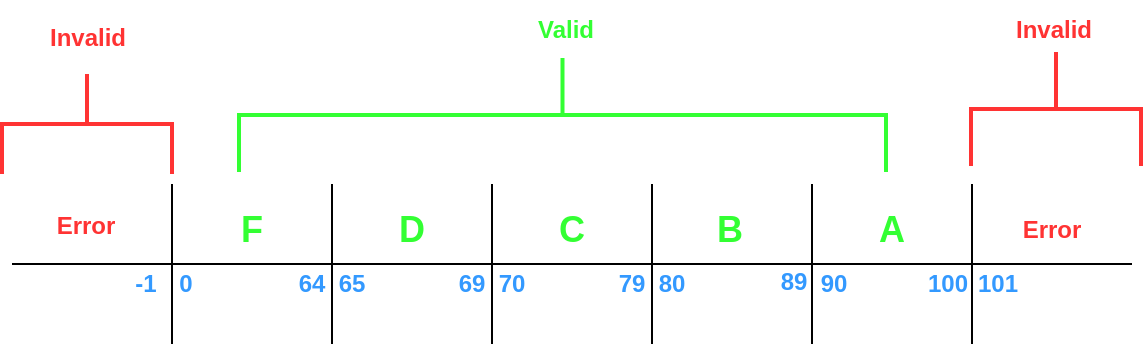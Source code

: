 <mxfile version="24.7.1" type="github">
  <diagram name="Page-1" id="pgEOk2ZZZyg2DZzEbbAK">
    <mxGraphModel dx="836" dy="519" grid="1" gridSize="10" guides="1" tooltips="1" connect="1" arrows="1" fold="1" page="1" pageScale="1" pageWidth="850" pageHeight="1100" math="0" shadow="0">
      <root>
        <mxCell id="0" />
        <mxCell id="1" parent="0" />
        <mxCell id="AD2ohw7JMZflEPI1sQsz-1" value="" style="endArrow=none;html=1;rounded=0;" edge="1" parent="1">
          <mxGeometry width="50" height="50" relative="1" as="geometry">
            <mxPoint x="40" y="240" as="sourcePoint" />
            <mxPoint x="600" y="240" as="targetPoint" />
          </mxGeometry>
        </mxCell>
        <mxCell id="AD2ohw7JMZflEPI1sQsz-2" value="" style="endArrow=none;html=1;rounded=0;" edge="1" parent="1">
          <mxGeometry width="50" height="50" relative="1" as="geometry">
            <mxPoint x="120" y="280" as="sourcePoint" />
            <mxPoint x="120" y="200" as="targetPoint" />
          </mxGeometry>
        </mxCell>
        <mxCell id="AD2ohw7JMZflEPI1sQsz-3" value="" style="endArrow=none;html=1;rounded=0;" edge="1" parent="1">
          <mxGeometry width="50" height="50" relative="1" as="geometry">
            <mxPoint x="200" y="280" as="sourcePoint" />
            <mxPoint x="200" y="200" as="targetPoint" />
          </mxGeometry>
        </mxCell>
        <mxCell id="AD2ohw7JMZflEPI1sQsz-4" value="" style="endArrow=none;html=1;rounded=0;" edge="1" parent="1">
          <mxGeometry width="50" height="50" relative="1" as="geometry">
            <mxPoint x="280" y="280" as="sourcePoint" />
            <mxPoint x="280" y="200" as="targetPoint" />
          </mxGeometry>
        </mxCell>
        <mxCell id="AD2ohw7JMZflEPI1sQsz-5" value="" style="endArrow=none;html=1;rounded=0;" edge="1" parent="1">
          <mxGeometry width="50" height="50" relative="1" as="geometry">
            <mxPoint x="360" y="280" as="sourcePoint" />
            <mxPoint x="360" y="200" as="targetPoint" />
          </mxGeometry>
        </mxCell>
        <mxCell id="AD2ohw7JMZflEPI1sQsz-6" value="" style="endArrow=none;html=1;rounded=0;" edge="1" parent="1">
          <mxGeometry width="50" height="50" relative="1" as="geometry">
            <mxPoint x="440" y="280" as="sourcePoint" />
            <mxPoint x="440" y="200" as="targetPoint" />
          </mxGeometry>
        </mxCell>
        <mxCell id="AD2ohw7JMZflEPI1sQsz-7" value="&lt;font color=&quot;#ff3333&quot;&gt;Error&lt;/font&gt;" style="text;strokeColor=none;align=center;fillColor=none;html=1;verticalAlign=middle;whiteSpace=wrap;rounded=0;fontStyle=1" vertex="1" parent="1">
          <mxGeometry x="37" y="205" width="80" height="32" as="geometry" />
        </mxCell>
        <mxCell id="AD2ohw7JMZflEPI1sQsz-9" value="" style="strokeWidth=2;html=1;shape=mxgraph.flowchart.annotation_2;align=left;labelPosition=right;pointerEvents=1;rotation=90;fontColor=#FF3333;strokeColor=#FF3333;" vertex="1" parent="1">
          <mxGeometry x="52.5" y="127.5" width="50" height="85" as="geometry" />
        </mxCell>
        <mxCell id="AD2ohw7JMZflEPI1sQsz-10" value="&lt;font color=&quot;#ff3333&quot;&gt;Invalid&lt;/font&gt;" style="text;strokeColor=none;align=center;fillColor=none;html=1;verticalAlign=middle;whiteSpace=wrap;rounded=0;fontStyle=1" vertex="1" parent="1">
          <mxGeometry x="47.5" y="112" width="60" height="30" as="geometry" />
        </mxCell>
        <mxCell id="AD2ohw7JMZflEPI1sQsz-11" value="&lt;font style=&quot;font-size: 18px;&quot;&gt;F&lt;/font&gt;" style="text;strokeColor=none;align=center;fillColor=none;html=1;verticalAlign=middle;whiteSpace=wrap;rounded=0;fontStyle=1;fontColor=#33FF33;fontSize=18;" vertex="1" parent="1">
          <mxGeometry x="130" y="208" width="60" height="30" as="geometry" />
        </mxCell>
        <mxCell id="AD2ohw7JMZflEPI1sQsz-12" value="D" style="text;strokeColor=none;align=center;fillColor=none;html=1;verticalAlign=middle;whiteSpace=wrap;rounded=0;fontStyle=1;fontColor=#33FF33;fontSize=18;" vertex="1" parent="1">
          <mxGeometry x="210" y="208" width="60" height="30" as="geometry" />
        </mxCell>
        <mxCell id="AD2ohw7JMZflEPI1sQsz-13" value="C" style="text;strokeColor=none;align=center;fillColor=none;html=1;verticalAlign=middle;whiteSpace=wrap;rounded=0;fontStyle=1;fontColor=#33FF33;fontSize=18;" vertex="1" parent="1">
          <mxGeometry x="290" y="208" width="60" height="30" as="geometry" />
        </mxCell>
        <mxCell id="AD2ohw7JMZflEPI1sQsz-14" value="B&lt;span style=&quot;color: rgba(0, 0, 0, 0); font-family: monospace; font-size: 0px; font-weight: 400; text-align: start; text-wrap: nowrap;&quot;&gt;%3CmxGraphModel%3E%3Croot%3E%3CmxCell%20id%3D%220%22%2F%3E%3CmxCell%20id%3D%221%22%20parent%3D%220%22%2F%3E%3CmxCell%20id%3D%222%22%20value%3D%22C%22%20style%3D%22text%3BstrokeColor%3Dnone%3Balign%3Dcenter%3BfillColor%3Dnone%3Bhtml%3D1%3BverticalAlign%3Dmiddle%3BwhiteSpace%3Dwrap%3Brounded%3D0%3BfontStyle%3D1%3BfontColor%3D%2333FF33%3BfontSize%3D18%3B%22%20vertex%3D%221%22%20parent%3D%221%22%3E%3CmxGeometry%20x%3D%22290%22%20y%3D%22208%22%20width%3D%2260%22%20height%3D%2230%22%20as%3D%22geometry%22%2F%3E%3C%2FmxCell%3E%3C%2Froot%3E%3C%2FmxGraphModel%3Ev&lt;/span&gt;&lt;span style=&quot;color: rgba(0, 0, 0, 0); font-family: monospace; font-size: 0px; font-weight: 400; text-align: start; text-wrap: nowrap;&quot;&gt;%3CmxGraphModel%3E%3Croot%3E%3CmxCell%20id%3D%220%22%2F%3E%3CmxCell%20id%3D%221%22%20parent%3D%220%22%2F%3E%3CmxCell%20id%3D%222%22%20value%3D%22C%22%20style%3D%22text%3BstrokeColor%3Dnone%3Balign%3Dcenter%3BfillColor%3Dnone%3Bhtml%3D1%3BverticalAlign%3Dmiddle%3BwhiteSpace%3Dwrap%3Brounded%3D0%3BfontStyle%3D1%3BfontColor%3D%2333FF33%3BfontSize%3D18%3B%22%20vertex%3D%221%22%20parent%3D%221%22%3E%3CmxGeometry%20x%3D%22290%22%20y%3D%22208%22%20width%3D%2260%22%20height%3D%2230%22%20as%3D%22geometry%22%2F%3E%3C%2FmxCell%3E%3C%2Froot%3E%3C%2FmxGraphModel%3E&lt;/span&gt;" style="text;strokeColor=none;align=center;fillColor=none;html=1;verticalAlign=middle;whiteSpace=wrap;rounded=0;fontStyle=1;fontColor=#33FF33;fontSize=18;" vertex="1" parent="1">
          <mxGeometry x="369" y="208" width="60" height="30" as="geometry" />
        </mxCell>
        <mxCell id="AD2ohw7JMZflEPI1sQsz-15" value="A" style="text;strokeColor=none;align=center;fillColor=none;html=1;verticalAlign=middle;whiteSpace=wrap;rounded=0;fontStyle=1;fontColor=#33FF33;fontSize=18;" vertex="1" parent="1">
          <mxGeometry x="450" y="208" width="60" height="30" as="geometry" />
        </mxCell>
        <mxCell id="AD2ohw7JMZflEPI1sQsz-16" value="" style="endArrow=none;html=1;rounded=0;" edge="1" parent="1">
          <mxGeometry width="50" height="50" relative="1" as="geometry">
            <mxPoint x="520" y="280" as="sourcePoint" />
            <mxPoint x="520" y="200" as="targetPoint" />
          </mxGeometry>
        </mxCell>
        <mxCell id="AD2ohw7JMZflEPI1sQsz-17" value="&lt;font color=&quot;#ff3333&quot;&gt;Error&lt;/font&gt;" style="text;strokeColor=none;align=center;fillColor=none;html=1;verticalAlign=middle;whiteSpace=wrap;rounded=0;fontStyle=1" vertex="1" parent="1">
          <mxGeometry x="530" y="208" width="60" height="30" as="geometry" />
        </mxCell>
        <mxCell id="AD2ohw7JMZflEPI1sQsz-18" value="" style="strokeWidth=2;html=1;shape=mxgraph.flowchart.annotation_2;align=left;labelPosition=right;pointerEvents=1;rotation=90;fontColor=#FF3333;strokeColor=#FF3333;" vertex="1" parent="1">
          <mxGeometry x="533.5" y="120" width="57" height="85" as="geometry" />
        </mxCell>
        <mxCell id="AD2ohw7JMZflEPI1sQsz-19" value="&lt;font color=&quot;#ff3333&quot;&gt;Invalid&lt;/font&gt;" style="text;strokeColor=none;align=center;fillColor=none;html=1;verticalAlign=middle;whiteSpace=wrap;rounded=0;fontStyle=1" vertex="1" parent="1">
          <mxGeometry x="530.5" y="108" width="60" height="30" as="geometry" />
        </mxCell>
        <mxCell id="AD2ohw7JMZflEPI1sQsz-20" value="" style="strokeWidth=2;html=1;shape=mxgraph.flowchart.annotation_2;align=left;labelPosition=right;pointerEvents=1;rotation=90;fontColor=#FF3333;strokeColor=#33FF33;" vertex="1" parent="1">
          <mxGeometry x="286.75" y="3.75" width="57" height="323.5" as="geometry" />
        </mxCell>
        <mxCell id="AD2ohw7JMZflEPI1sQsz-21" value="&lt;font&gt;Valid&lt;/font&gt;" style="text;strokeColor=none;align=center;fillColor=none;html=1;verticalAlign=middle;whiteSpace=wrap;rounded=0;fontStyle=1;fontColor=#33FF33;" vertex="1" parent="1">
          <mxGeometry x="286.75" y="108" width="60" height="30" as="geometry" />
        </mxCell>
        <mxCell id="AD2ohw7JMZflEPI1sQsz-22" value="-1" style="text;strokeColor=none;align=center;fillColor=none;html=1;verticalAlign=middle;whiteSpace=wrap;rounded=0;fontColor=#3399FF;fontStyle=1" vertex="1" parent="1">
          <mxGeometry x="97" y="244" width="20" height="12" as="geometry" />
        </mxCell>
        <mxCell id="AD2ohw7JMZflEPI1sQsz-23" value="0&lt;span style=&quot;color: rgba(0, 0, 0, 0); font-family: monospace; font-size: 0px; font-weight: 400; text-align: start; text-wrap: nowrap;&quot;&gt;%3CmxGraphModel%3E%3Croot%3E%3CmxCell%20id%3D%220%22%2F%3E%3CmxCell%20id%3D%221%22%20parent%3D%220%22%2F%3E%3CmxCell%20id%3D%222%22%20value%3D%22-1%22%20style%3D%22text%3BstrokeColor%3Dnone%3Balign%3Dcenter%3BfillColor%3Dnone%3Bhtml%3D1%3BverticalAlign%3Dmiddle%3BwhiteSpace%3Dwrap%3Brounded%3D0%3BfontColor%3D%233399FF%3BfontStyle%3D1%22%20vertex%3D%221%22%20parent%3D%221%22%3E%3CmxGeometry%20x%3D%2297%22%20y%3D%22244%22%20width%3D%2220%22%20height%3D%2212%22%20as%3D%22geometry%22%2F%3E%3C%2FmxCell%3E%3C%2Froot%3E%3C%2FmxGraphModel%3E&lt;/span&gt;" style="text;strokeColor=none;align=center;fillColor=none;html=1;verticalAlign=middle;whiteSpace=wrap;rounded=0;fontColor=#3399FF;fontStyle=1" vertex="1" parent="1">
          <mxGeometry x="117" y="244" width="20" height="12" as="geometry" />
        </mxCell>
        <mxCell id="AD2ohw7JMZflEPI1sQsz-24" value="64&lt;span style=&quot;color: rgba(0, 0, 0, 0); font-family: monospace; font-size: 0px; font-weight: 400; text-align: start; text-wrap: nowrap;&quot;&gt;%3CmxGraphModel%3E%3Croot%3E%3CmxCell%20id%3D%220%22%2F%3E%3CmxCell%20id%3D%221%22%20parent%3D%220%22%2F%3E%3CmxCell%20id%3D%222%22%20value%3D%220%26lt%3Bspan%20style%3D%26quot%3Bcolor%3A%20rgba(0%2C%200%2C%200%2C%200)%3B%20font-family%3A%20monospace%3B%20font-size%3A%200px%3B%20font-weight%3A%20400%3B%20text-align%3A%20start%3B%20text-wrap%3A%20nowrap%3B%26quot%3B%26gt%3B%253CmxGraphModel%253E%253Croot%253E%253CmxCell%2520id%253D%25220%2522%252F%253E%253CmxCell%2520id%253D%25221%2522%2520parent%253D%25220%2522%252F%253E%253CmxCell%2520id%253D%25222%2522%2520value%253D%2522-1%2522%2520style%253D%2522text%253BstrokeColor%253Dnone%253Balign%253Dcenter%253BfillColor%253Dnone%253Bhtml%253D1%253BverticalAlign%253Dmiddle%253BwhiteSpace%253Dwrap%253Brounded%253D0%253BfontColor%253D%25233399FF%253BfontStyle%253D1%2522%2520vertex%253D%25221%2522%2520parent%253D%25221%2522%253E%253CmxGeometry%2520x%253D%252297%2522%2520y%253D%2522244%2522%2520width%253D%252220%2522%2520height%253D%252212%2522%2520as%253D%2522geometry%2522%252F%253E%253C%252FmxCell%253E%253C%252Froot%253E%253C%252FmxGraphModel%253E%26lt%3B%2Fspan%26gt%3B%22%20style%3D%22text%3BstrokeColor%3Dnone%3Balign%3Dcenter%3BfillColor%3Dnone%3Bhtml%3D1%3BverticalAlign%3Dmiddle%3BwhiteSpace%3Dwrap%3Brounded%3D0%3BfontColor%3D%233399FF%3BfontStyle%3D1%22%20vertex%3D%221%22%20parent%3D%221%22%3E%3CmxGeometry%20x%3D%22117%22%20y%3D%22244%22%20width%3D%2220%22%20height%3D%2212%22%20as%3D%22geometry%22%2F%3E%3C%2FmxCell%3E%3C%2Froot%3E%3C%2FmxGraphModel%3E&lt;/span&gt;" style="text;strokeColor=none;align=center;fillColor=none;html=1;verticalAlign=middle;whiteSpace=wrap;rounded=0;fontColor=#3399FF;fontStyle=1" vertex="1" parent="1">
          <mxGeometry x="180" y="244" width="20" height="12" as="geometry" />
        </mxCell>
        <mxCell id="AD2ohw7JMZflEPI1sQsz-25" value="65&lt;span style=&quot;color: rgba(0, 0, 0, 0); font-family: monospace; font-size: 0px; font-weight: 400; text-align: start; text-wrap: nowrap;&quot;&gt;%3CmxGraphModel%3E%3Croot%3E%3CmxCell%20id%3D%220%22%2F%3E%3CmxCell%20id%3D%221%22%20parent%3D%220%22%2F%3E%3CmxCell%20id%3D%222%22%20value%3D%220%26lt%3Bspan%20style%3D%26quot%3Bcolor%3A%20rgba(0%2C%200%2C%200%2C%200)%3B%20font-family%3A%20monospace%3B%20font-size%3A%200px%3B%20font-weight%3A%20400%3B%20text-align%3A%20start%3B%20text-wrap%3A%20nowrap%3B%26quot%3B%26gt%3B%253CmxGraphModel%253E%253Croot%253E%253CmxCell%2520id%253D%25220%2522%252F%253E%253CmxCell%2520id%253D%25221%2522%2520parent%253D%25220%2522%252F%253E%253CmxCell%2520id%253D%25222%2522%2520value%253D%2522-1%2522%2520style%253D%2522text%253BstrokeColor%253Dnone%253Balign%253Dcenter%253BfillColor%253Dnone%253Bhtml%253D1%253BverticalAlign%253Dmiddle%253BwhiteSpace%253Dwrap%253Brounded%253D0%253BfontColor%253D%25233399FF%253BfontStyle%253D1%2522%2520vertex%253D%25221%2522%2520parent%253D%25221%2522%253E%253CmxGeometry%2520x%253D%252297%2522%2520y%253D%2522244%2522%2520width%253D%252220%2522%2520height%253D%252212%2522%2520as%253D%2522geometry%2522%252F%253E%253C%252FmxCell%253E%253C%252Froot%253E%253C%252FmxGraphModel%253E%26lt%3B%2Fspan%26gt%3B%22%20style%3D%22text%3BstrokeColor%3Dnone%3Balign%3Dcenter%3BfillColor%3Dnone%3Bhtml%3D1%3BverticalAlign%3Dmiddle%3BwhiteSpace%3Dwrap%3Brounded%3D0%3BfontColor%3D%233399FF%3BfontStyle%3D1%22%20vertex%3D%221%22%20parent%3D%221%22%3E%3CmxGeometry%20x%3D%22117%22%20y%3D%22244%22%20width%3D%2220%22%20height%3D%2212%22%20as%3D%22geometry%22%2F%3E%3C%2FmxCell%3E%3C%2Froot%3E%3C%2FmxGraphModel%35&lt;/span&gt;" style="text;strokeColor=none;align=center;fillColor=none;html=1;verticalAlign=middle;whiteSpace=wrap;rounded=0;fontColor=#3399FF;fontStyle=1" vertex="1" parent="1">
          <mxGeometry x="200" y="244" width="20" height="12" as="geometry" />
        </mxCell>
        <mxCell id="AD2ohw7JMZflEPI1sQsz-26" value="69&lt;span style=&quot;color: rgba(0, 0, 0, 0); font-family: monospace; font-size: 0px; font-weight: 400; text-align: start; text-wrap: nowrap;&quot;&gt;%3CmxGraphModel%3E%3Croot%3E%3CmxCell%20id%3D%220%22%2F%3E%3CmxCell%20id%3D%221%22%20parent%3D%220%22%2F%3E%3CmxCell%20id%3D%222%22%20value%3D%220%26lt%3Bspan%20style%3D%26quot%3Bcolor%3A%20rgba(0%2C%200%2C%200%2C%200)%3B%20font-family%3A%20monospace%3B%20font-size%3A%200px%3B%20font-weight%3A%20400%3B%20text-align%3A%20start%3B%20text-wrap%3A%20nowrap%3B%26quot%3B%26gt%3B%253CmxGraphModel%253E%253Croot%253E%253CmxCell%2520id%253D%25220%2522%252F%253E%253CmxCell%2520id%253D%25221%2522%2520parent%253D%25220%2522%252F%253E%253CmxCell%2520id%253D%25222%2522%2520value%253D%2522-1%2522%2520style%253D%2522text%253BstrokeColor%253Dnone%253Balign%253Dcenter%253BfillColor%253Dnone%253Bhtml%253D1%253BverticalAlign%253Dmiddle%253BwhiteSpace%253Dwrap%253Brounded%253D0%253BfontColor%253D%25233399FF%253BfontStyle%253D1%2522%2520vertex%253D%25221%2522%2520parent%253D%25221%2522%253E%253CmxGeometry%2520x%253D%252297%2522%2520y%253D%2522244%2522%2520width%253D%252220%2522%2520height%253D%252212%2522%2520as%253D%2522geometry%2522%252F%253E%253C%252FmxCell%253E%253C%252Froot%253E%253C%252FmxGraphModel%253E%26lt%3B%2Fspan%26gt%3B%22%20style%3D%22text%3BstrokeColor%3Dnone%3Balign%3Dcenter%3BfillColor%3Dnone%3Bhtml%3D1%3BverticalAlign%3Dmiddle%3BwhiteSpace%3Dwrap%3Brounded%3D0%3BfontColor%3D%233399FF%3BfontStyle%3D1%22%20vertex%3D%221%22%20parent%3D%221%22%3E%3CmxGeometry%20x%3D%22117%22%20y%3D%22244%22%20width%3D%2220%22%20height%3D%2212%22%20as%3D%22geometry%22%2F%3E%3C%2FmxCell%3E%3C%2Froot%3E%3C%2FmxGraphModel%35&lt;/span&gt;" style="text;strokeColor=none;align=center;fillColor=none;html=1;verticalAlign=middle;whiteSpace=wrap;rounded=0;fontColor=#3399FF;fontStyle=1" vertex="1" parent="1">
          <mxGeometry x="260" y="244" width="20" height="12" as="geometry" />
        </mxCell>
        <mxCell id="AD2ohw7JMZflEPI1sQsz-27" value="70" style="text;strokeColor=none;align=center;fillColor=none;html=1;verticalAlign=middle;whiteSpace=wrap;rounded=0;fontColor=#3399FF;fontStyle=1" vertex="1" parent="1">
          <mxGeometry x="280" y="244" width="20" height="12" as="geometry" />
        </mxCell>
        <mxCell id="AD2ohw7JMZflEPI1sQsz-28" value="79" style="text;strokeColor=none;align=center;fillColor=none;html=1;verticalAlign=middle;whiteSpace=wrap;rounded=0;fontColor=#3399FF;fontStyle=1" vertex="1" parent="1">
          <mxGeometry x="340" y="244" width="20" height="12" as="geometry" />
        </mxCell>
        <mxCell id="AD2ohw7JMZflEPI1sQsz-29" value="80" style="text;strokeColor=none;align=center;fillColor=none;html=1;verticalAlign=middle;whiteSpace=wrap;rounded=0;fontColor=#3399FF;fontStyle=1" vertex="1" parent="1">
          <mxGeometry x="360" y="244" width="20" height="12" as="geometry" />
        </mxCell>
        <mxCell id="AD2ohw7JMZflEPI1sQsz-30" value="89" style="text;strokeColor=none;align=center;fillColor=none;html=1;verticalAlign=middle;whiteSpace=wrap;rounded=0;fontColor=#3399FF;fontStyle=1" vertex="1" parent="1">
          <mxGeometry x="421" y="243" width="20" height="12" as="geometry" />
        </mxCell>
        <mxCell id="AD2ohw7JMZflEPI1sQsz-31" value="90" style="text;strokeColor=none;align=center;fillColor=none;html=1;verticalAlign=middle;whiteSpace=wrap;rounded=0;fontColor=#3399FF;fontStyle=1" vertex="1" parent="1">
          <mxGeometry x="441" y="244" width="20" height="12" as="geometry" />
        </mxCell>
        <mxCell id="AD2ohw7JMZflEPI1sQsz-32" value="100" style="text;strokeColor=none;align=center;fillColor=none;html=1;verticalAlign=middle;whiteSpace=wrap;rounded=0;fontColor=#3399FF;fontStyle=1" vertex="1" parent="1">
          <mxGeometry x="498" y="244" width="20" height="12" as="geometry" />
        </mxCell>
        <mxCell id="AD2ohw7JMZflEPI1sQsz-33" value="101" style="text;strokeColor=none;align=center;fillColor=none;html=1;verticalAlign=middle;whiteSpace=wrap;rounded=0;fontColor=#3399FF;fontStyle=1" vertex="1" parent="1">
          <mxGeometry x="523" y="244" width="20" height="12" as="geometry" />
        </mxCell>
      </root>
    </mxGraphModel>
  </diagram>
</mxfile>
